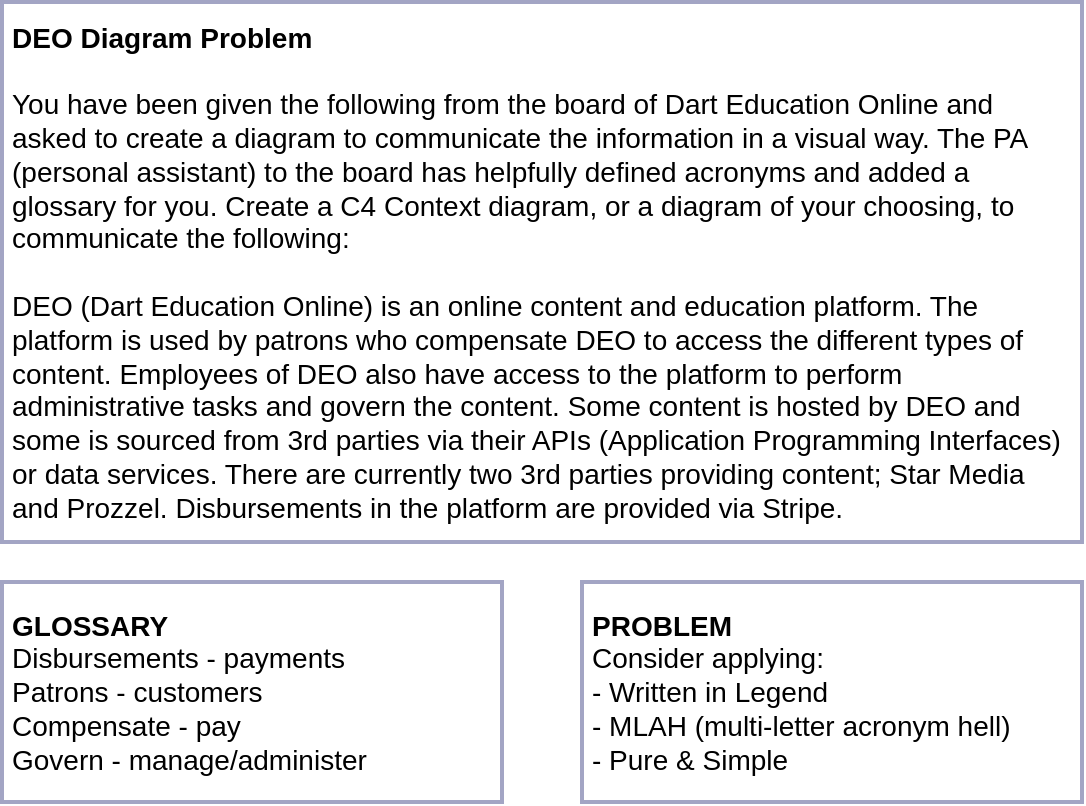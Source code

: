 <mxfile version="20.3.0" type="device" pages="3"><diagram id="9_NBo39wKxiC3d-9Q31j" name="Problem"><mxGraphModel dx="2066" dy="1212" grid="1" gridSize="10" guides="1" tooltips="1" connect="1" arrows="1" fold="1" page="1" pageScale="1" pageWidth="1600" pageHeight="900" math="0" shadow="0"><root><mxCell id="0"/><mxCell id="1" parent="0"/><mxCell id="HKipaxCj1adLmp1XqrRh-1" value="&lt;div&gt;&lt;b&gt;DEO Diagram Problem&lt;/b&gt;&lt;/div&gt;&lt;div&gt;&lt;br&gt;&lt;/div&gt;&lt;div&gt;You have been given the following from the board of Dart Education Online and asked to create a diagram to communicate the information in a visual way. The PA (personal assistant) to the board has helpfully defined acronyms and added a glossary for you. Create a C4 Context diagram, or a diagram of your choosing, to communicate the following:&lt;/div&gt;&lt;div&gt;&lt;br&gt;&lt;/div&gt;&lt;div&gt;DEO (Dart Education Online) is an online content and education platform. The platform is used by patrons who compensate DEO to access the different types of content. Employees of DEO also have access to the platform to perform administrative tasks and govern the content. Some content is hosted by DEO and some is sourced from 3rd parties via their APIs (Application Programming Interfaces) or data services. There are currently two 3rd parties providing content; Star Media and Prozzel. Disbursements in the platform are provided via Stripe.&lt;/div&gt;" style="rounded=0;whiteSpace=wrap;html=1;strokeColor=#A3A5C4;strokeWidth=2;fontSize=14;fillColor=default;align=left;spacingLeft=3;spacingRight=5;" parent="1" vertex="1"><mxGeometry x="20" y="20" width="540" height="270" as="geometry"/></mxCell><mxCell id="HKipaxCj1adLmp1XqrRh-2" value="&lt;div&gt;&lt;span style=&quot;background-color: initial;&quot;&gt;&lt;b&gt;GLOSSARY&lt;/b&gt;&lt;/span&gt;&lt;/div&gt;&lt;div&gt;Disbursements - payments&lt;/div&gt;&lt;div&gt;Patrons - customers&lt;/div&gt;&lt;div&gt;Compensate - pay&lt;/div&gt;&lt;div&gt;Govern - manage/administer&lt;/div&gt;" style="rounded=0;whiteSpace=wrap;html=1;strokeColor=#A3A5C4;strokeWidth=2;fontSize=14;fillColor=default;align=left;spacingLeft=3;" parent="1" vertex="1"><mxGeometry x="20" y="310" width="250" height="110" as="geometry"/></mxCell><mxCell id="HKipaxCj1adLmp1XqrRh-3" value="&lt;b style=&quot;&quot;&gt;PROBLEM&lt;/b&gt;&lt;br style=&quot;&quot;&gt;&lt;span style=&quot;&quot;&gt;Consider applying:&lt;br&gt;&lt;/span&gt;&lt;div style=&quot;&quot;&gt;- Written in Legend&lt;/div&gt;&lt;div style=&quot;&quot;&gt;- MLAH (multi-letter acronym hell)&lt;/div&gt;&lt;div style=&quot;&quot;&gt;- Pure &amp;amp; Simple&lt;/div&gt;" style="rounded=0;whiteSpace=wrap;html=1;strokeColor=#A3A5C4;strokeWidth=2;fontSize=14;fillColor=default;align=left;spacingLeft=3;" parent="1" vertex="1"><mxGeometry x="310" y="310" width="250" height="110" as="geometry"/></mxCell></root></mxGraphModel></diagram><diagram id="wcLVyKQoKObeIssjE0F6" name="Your-Solution"><mxGraphModel dx="2066" dy="1212" grid="1" gridSize="10" guides="1" tooltips="1" connect="1" arrows="1" fold="1" page="1" pageScale="1" pageWidth="1600" pageHeight="900" math="0" shadow="0"><root><mxCell id="0"/><mxCell id="1" parent="0"/></root></mxGraphModel></diagram><diagram id="SkMEfWbBPrwbVBV9tx4W" name="Example-Solution"><mxGraphModel dx="2066" dy="1212" grid="1" gridSize="10" guides="1" tooltips="1" connect="1" arrows="1" fold="1" page="1" pageScale="1" pageWidth="1600" pageHeight="900" math="0" shadow="0"><root><mxCell id="0"/><mxCell id="1" parent="0"/><mxCell id="ieSki19qrPGm5la_wclc-2" value="" style="group" parent="1" vertex="1" connectable="0"><mxGeometry x="500.0" y="460" width="240" height="140" as="geometry"/></mxCell><mxCell id="ieSki19qrPGm5la_wclc-3" value="" style="rounded=1;whiteSpace=wrap;html=1;strokeColor=#115DAA;fillColor=#1368BD;arcSize=6;" parent="ieSki19qrPGm5la_wclc-2" vertex="1"><mxGeometry width="240" height="140" as="geometry"/></mxCell><mxCell id="ieSki19qrPGm5la_wclc-4" value="Dart Education Online" style="text;html=1;strokeColor=none;fillColor=none;align=center;verticalAlign=top;whiteSpace=wrap;rounded=0;shadow=0;glass=0;labelBackgroundColor=none;labelBorderColor=none;sketch=0;fillStyle=auto;fontSize=16;fontColor=#FFFFFF;fontStyle=1;spacing=0;" parent="ieSki19qrPGm5la_wclc-2" vertex="1"><mxGeometry y="30" width="240" height="30" as="geometry"/></mxCell><mxCell id="ieSki19qrPGm5la_wclc-5" value="[Software System]" style="text;html=1;strokeColor=none;fillColor=none;align=center;verticalAlign=top;whiteSpace=wrap;rounded=0;shadow=0;glass=0;labelBackgroundColor=none;labelBorderColor=none;sketch=0;fillStyle=auto;fontSize=11;fontColor=#FFFFFF;fontStyle=0;spacing=0;" parent="ieSki19qrPGm5la_wclc-2" vertex="1"><mxGeometry y="50" width="240" height="25" as="geometry"/></mxCell><mxCell id="ieSki19qrPGm5la_wclc-6" value="Online content and education platform." style="text;html=1;strokeColor=none;fillColor=none;align=center;verticalAlign=top;whiteSpace=wrap;rounded=0;shadow=0;glass=0;labelBackgroundColor=none;labelBorderColor=none;sketch=0;fillStyle=auto;fontSize=11;fontColor=#E6E6E6;fontStyle=0;spacing=0;" parent="ieSki19qrPGm5la_wclc-2" vertex="1"><mxGeometry y="80" width="240" height="40" as="geometry"/></mxCell><mxCell id="ieSki19qrPGm5la_wclc-7" value="" style="group" parent="1" vertex="1" connectable="0"><mxGeometry x="20.0" y="460" width="240" height="140" as="geometry"/></mxCell><mxCell id="ieSki19qrPGm5la_wclc-8" value="" style="rounded=1;whiteSpace=wrap;html=1;strokeColor=#898A8A;fillColor=#999999;arcSize=6;" parent="ieSki19qrPGm5la_wclc-7" vertex="1"><mxGeometry width="240" height="140" as="geometry"/></mxCell><mxCell id="ieSki19qrPGm5la_wclc-9" value="Stripe" style="text;html=1;strokeColor=none;fillColor=none;align=center;verticalAlign=top;whiteSpace=wrap;rounded=0;shadow=0;glass=0;labelBackgroundColor=none;labelBorderColor=none;sketch=0;fillStyle=auto;fontSize=16;fontColor=#FFFFFF;fontStyle=1;spacing=0;" parent="ieSki19qrPGm5la_wclc-7" vertex="1"><mxGeometry y="30" width="240" height="30" as="geometry"/></mxCell><mxCell id="ieSki19qrPGm5la_wclc-10" value="[Software System]" style="text;html=1;strokeColor=none;fillColor=none;align=center;verticalAlign=top;whiteSpace=wrap;rounded=0;shadow=0;glass=0;labelBackgroundColor=none;labelBorderColor=none;sketch=0;fillStyle=auto;fontSize=11;fontColor=#FFFFFF;fontStyle=0;spacing=0;" parent="ieSki19qrPGm5la_wclc-7" vertex="1"><mxGeometry y="50" width="240" height="25" as="geometry"/></mxCell><mxCell id="ieSki19qrPGm5la_wclc-11" value="Payment platform allowing users of Dart Education Online to make payments for&lt;br&gt;services on the platform." style="text;html=1;strokeColor=none;fillColor=none;align=center;verticalAlign=top;whiteSpace=wrap;rounded=0;shadow=0;glass=0;labelBackgroundColor=none;labelBorderColor=none;sketch=0;fillStyle=auto;fontSize=11;fontColor=#E6E6E6;fontStyle=0;spacing=0;" parent="ieSki19qrPGm5la_wclc-7" vertex="1"><mxGeometry y="80" width="240" height="40" as="geometry"/></mxCell><mxCell id="ieSki19qrPGm5la_wclc-12" value="" style="group" parent="1" vertex="1" connectable="0"><mxGeometry x="980" y="220" width="240" height="140" as="geometry"/></mxCell><mxCell id="ieSki19qrPGm5la_wclc-13" value="" style="rounded=1;whiteSpace=wrap;html=1;strokeColor=#898A8A;fillColor=#999999;arcSize=6;" parent="ieSki19qrPGm5la_wclc-12" vertex="1"><mxGeometry width="240" height="140" as="geometry"/></mxCell><mxCell id="ieSki19qrPGm5la_wclc-14" value="Star Media" style="text;html=1;strokeColor=none;fillColor=none;align=center;verticalAlign=top;whiteSpace=wrap;rounded=0;shadow=0;glass=0;labelBackgroundColor=none;labelBorderColor=none;sketch=0;fillStyle=auto;fontSize=16;fontColor=#FFFFFF;fontStyle=1;spacing=0;" parent="ieSki19qrPGm5la_wclc-12" vertex="1"><mxGeometry y="30" width="240" height="30" as="geometry"/></mxCell><mxCell id="ieSki19qrPGm5la_wclc-15" value="[Software System]" style="text;html=1;strokeColor=none;fillColor=none;align=center;verticalAlign=top;whiteSpace=wrap;rounded=0;shadow=0;glass=0;labelBackgroundColor=none;labelBorderColor=none;sketch=0;fillStyle=auto;fontSize=11;fontColor=#FFFFFF;fontStyle=0;spacing=0;" parent="ieSki19qrPGm5la_wclc-12" vertex="1"><mxGeometry y="50" width="240" height="25" as="geometry"/></mxCell><mxCell id="ieSki19qrPGm5la_wclc-16" value="Content provider for the Dart Education&lt;br&gt;Online platform." style="text;html=1;strokeColor=none;fillColor=none;align=center;verticalAlign=top;whiteSpace=wrap;rounded=0;shadow=0;glass=0;labelBackgroundColor=none;labelBorderColor=none;sketch=0;fillStyle=auto;fontSize=11;fontColor=#E6E6E6;fontStyle=0;spacing=0;" parent="ieSki19qrPGm5la_wclc-12" vertex="1"><mxGeometry y="80" width="240" height="40" as="geometry"/></mxCell><mxCell id="ieSki19qrPGm5la_wclc-17" value="" style="group" parent="1" vertex="1" connectable="0"><mxGeometry x="980" y="700" width="240" height="140" as="geometry"/></mxCell><mxCell id="ieSki19qrPGm5la_wclc-18" value="" style="rounded=1;whiteSpace=wrap;html=1;strokeColor=#898A8A;fillColor=#999999;arcSize=6;" parent="ieSki19qrPGm5la_wclc-17" vertex="1"><mxGeometry width="240" height="140" as="geometry"/></mxCell><mxCell id="ieSki19qrPGm5la_wclc-19" value="Prozzel" style="text;html=1;strokeColor=none;fillColor=none;align=center;verticalAlign=top;whiteSpace=wrap;rounded=0;shadow=0;glass=0;labelBackgroundColor=none;labelBorderColor=none;sketch=0;fillStyle=auto;fontSize=16;fontColor=#FFFFFF;fontStyle=1;spacing=0;" parent="ieSki19qrPGm5la_wclc-17" vertex="1"><mxGeometry y="30" width="240" height="30" as="geometry"/></mxCell><mxCell id="ieSki19qrPGm5la_wclc-20" value="[Software System]" style="text;html=1;strokeColor=none;fillColor=none;align=center;verticalAlign=top;whiteSpace=wrap;rounded=0;shadow=0;glass=0;labelBackgroundColor=none;labelBorderColor=none;sketch=0;fillStyle=auto;fontSize=11;fontColor=#FFFFFF;fontStyle=0;spacing=0;" parent="ieSki19qrPGm5la_wclc-17" vertex="1"><mxGeometry y="50" width="240" height="25" as="geometry"/></mxCell><mxCell id="ieSki19qrPGm5la_wclc-21" value="Content provider for the Dart Education&lt;br&gt;Online platform." style="text;html=1;strokeColor=none;fillColor=none;align=center;verticalAlign=top;whiteSpace=wrap;rounded=0;shadow=0;glass=0;labelBackgroundColor=none;labelBorderColor=none;sketch=0;fillStyle=auto;fontSize=11;fontColor=#E6E6E6;fontStyle=0;spacing=0;" parent="ieSki19qrPGm5la_wclc-17" vertex="1"><mxGeometry y="80" width="240" height="40" as="geometry"/></mxCell><mxCell id="ieSki19qrPGm5la_wclc-24" style="edgeStyle=orthogonalEdgeStyle;rounded=0;orthogonalLoop=1;jettySize=auto;html=1;" parent="1" source="ieSki19qrPGm5la_wclc-22" target="ieSki19qrPGm5la_wclc-3" edge="1"><mxGeometry relative="1" as="geometry"/></mxCell><mxCell id="ieSki19qrPGm5la_wclc-30" value="accesses content &amp;amp;&lt;br&gt;pays for access using" style="edgeLabel;html=1;align=center;verticalAlign=middle;resizable=0;points=[];fontSize=12;" parent="ieSki19qrPGm5la_wclc-24" vertex="1" connectable="0"><mxGeometry x="-0.36" relative="1" as="geometry"><mxPoint y="8" as="offset"/></mxGeometry></mxCell><object placeholders="1" c4Name="Customer" c4Type="Person" c4Description="Paying user of Dart Education Online." label="&lt;font style=&quot;font-size: 16px&quot;&gt;&lt;b&gt;%c4Name%&lt;/b&gt;&lt;/font&gt;&lt;div&gt;[%c4Type%]&lt;/div&gt;&lt;br&gt;&lt;div&gt;&lt;font style=&quot;font-size: 11px&quot;&gt;&lt;font color=&quot;#cccccc&quot;&gt;%c4Description%&lt;/font&gt;&lt;/div&gt;" id="ieSki19qrPGm5la_wclc-22"><mxCell style="html=1;fontSize=11;dashed=0;whitespace=wrap;fillColor=#083F75;strokeColor=#06315C;fontColor=#ffffff;shape=mxgraph.c4.person2;align=center;metaEdit=1;points=[[0.5,0,0],[1,0.5,0],[1,0.75,0],[0.75,1,0],[0.5,1,0],[0.25,1,0],[0,0.75,0],[0,0.5,0]];resizable=0;" parent="1" vertex="1"><mxGeometry x="520" y="180" width="200" height="180" as="geometry"/></mxCell></object><mxCell id="ieSki19qrPGm5la_wclc-25" style="edgeStyle=orthogonalEdgeStyle;rounded=0;orthogonalLoop=1;jettySize=auto;html=1;" parent="1" source="ieSki19qrPGm5la_wclc-23" target="ieSki19qrPGm5la_wclc-3" edge="1"><mxGeometry relative="1" as="geometry"/></mxCell><mxCell id="ieSki19qrPGm5la_wclc-31" value="performs admin &amp;amp; &lt;br&gt;management tasks using" style="edgeLabel;html=1;align=center;verticalAlign=middle;resizable=0;points=[];fontSize=12;" parent="ieSki19qrPGm5la_wclc-25" vertex="1" connectable="0"><mxGeometry x="-0.073" y="-1" relative="1" as="geometry"><mxPoint x="-1" y="6" as="offset"/></mxGeometry></mxCell><object placeholders="1" c4Name="Employee" c4Type="Person" c4Description="User employed by Dart Education Online." label="&lt;font style=&quot;font-size: 16px&quot;&gt;&lt;b&gt;%c4Name%&lt;/b&gt;&lt;/font&gt;&lt;div&gt;[%c4Type%]&lt;/div&gt;&lt;br&gt;&lt;div&gt;&lt;font style=&quot;font-size: 11px&quot;&gt;&lt;font color=&quot;#cccccc&quot;&gt;%c4Description%&lt;/font&gt;&lt;/div&gt;" id="ieSki19qrPGm5la_wclc-23"><mxCell style="html=1;fontSize=11;dashed=0;whitespace=wrap;fillColor=#083F75;strokeColor=#06315C;fontColor=#ffffff;shape=mxgraph.c4.person2;align=center;metaEdit=1;points=[[0.5,0,0],[1,0.5,0],[1,0.75,0],[0.75,1,0],[0.5,1,0],[0.25,1,0],[0,0.75,0],[0,0.5,0]];resizable=0;" parent="1" vertex="1"><mxGeometry x="520" y="700" width="200" height="180" as="geometry"/></mxCell></object><mxCell id="ieSki19qrPGm5la_wclc-26" style="edgeStyle=orthogonalEdgeStyle;rounded=0;orthogonalLoop=1;jettySize=auto;html=1;exitX=1;exitY=0.25;exitDx=0;exitDy=0;" parent="1" source="ieSki19qrPGm5la_wclc-3" target="ieSki19qrPGm5la_wclc-13" edge="1"><mxGeometry relative="1" as="geometry"/></mxCell><mxCell id="ieSki19qrPGm5la_wclc-32" value="accesses content&lt;br&gt;from" style="edgeLabel;html=1;align=center;verticalAlign=middle;resizable=0;points=[];fontSize=12;" parent="ieSki19qrPGm5la_wclc-26" vertex="1" connectable="0"><mxGeometry x="0.839" relative="1" as="geometry"><mxPoint y="10" as="offset"/></mxGeometry></mxCell><mxCell id="ieSki19qrPGm5la_wclc-27" style="edgeStyle=orthogonalEdgeStyle;rounded=0;orthogonalLoop=1;jettySize=auto;html=1;exitX=1;exitY=0.75;exitDx=0;exitDy=0;" parent="1" source="ieSki19qrPGm5la_wclc-3" target="ieSki19qrPGm5la_wclc-18" edge="1"><mxGeometry relative="1" as="geometry"/></mxCell><mxCell id="ieSki19qrPGm5la_wclc-33" value="&lt;span style=&quot;color: rgba(0, 0, 0, 0); font-family: monospace; font-size: 0px; text-align: start; background-color: rgb(248, 249, 250);&quot;&gt;%3CmxGraphModel%3E%3Croot%3E%3CmxCell%20id%3D%220%22%2F%3E%3CmxCell%20id%3D%221%22%20parent%3D%220%22%2F%3E%3Cobject%20placeholders%3D%221%22%20c4Name%3D%22Customer%22%20c4Type%3D%22Person%22%20c4Description%3D%22Paying%20user%20of%20Dart%20Education%20Online.%22%20label%3D%22%26lt%3Bfont%20style%3D%26quot%3Bfont-size%3A%2016px%26quot%3B%26gt%3B%26lt%3Bb%26gt%3B%25c4Name%25%26lt%3B%2Fb%26gt%3B%26lt%3B%2Ffont%26gt%3B%26lt%3Bdiv%26gt%3B%5B%25c4Type%25%5D%26lt%3B%2Fdiv%26gt%3B%26lt%3Bbr%26gt%3B%26lt%3Bdiv%26gt%3B%26lt%3Bfont%20style%3D%26quot%3Bfont-size%3A%2011px%26quot%3B%26gt%3B%26lt%3Bfont%20color%3D%26quot%3B%23cccccc%26quot%3B%26gt%3B%25c4Description%25%26lt%3B%2Ffont%26gt%3B%26lt%3B%2Fdiv%26gt%3B%22%20id%3D%222%22%3E%3CmxCell%20style%3D%22html%3D1%3BfontSize%3D11%3Bdashed%3D0%3Bwhitespace%3Dwrap%3BfillColor%3D%23083F75%3BstrokeColor%3D%2306315C%3BfontColor%3D%23ffffff%3Bshape%3Dmxgraph.c4.person2%3Balign%3Dcenter%3BmetaEdit%3D1%3Bpoints%3D%5B%5B0.5%2C0%2C0%5D%2C%5B1%2C0.5%2C0%5D%2C%5B1%2C0.75%2C0%5D%2C%5B0.75%2C1%2C0%5D%2C%5B0.5%2C1%2C0%5D%2C%5B0.25%2C1%2C0%5D%2C%5B0%2C0.75%2C0%5D%2C%5B0%2C0.5%2C0%5D%5D%3Bresizable%3D0%3B%22%20vertex%3D%221%22%20parent%3D%221%22%3E%3CmxGeometry%20x%3D%22660%22%20y%3D%2260%22%20width%3D%22200%22%20height%3D%22180%22%20as%3D%22geometry%22%2F%3E%3C%2FmxCell%3E%3C%2Fobject%3E%3C%2Froot%3E%3C%2FmxGraphModel%3E&lt;/span&gt;" style="edgeLabel;html=1;align=center;verticalAlign=middle;resizable=0;points=[];" parent="ieSki19qrPGm5la_wclc-27" vertex="1" connectable="0"><mxGeometry x="0.748" y="1" relative="1" as="geometry"><mxPoint as="offset"/></mxGeometry></mxCell><mxCell id="ieSki19qrPGm5la_wclc-34" value="accesses content&lt;br&gt;from" style="edgeLabel;html=1;align=center;verticalAlign=middle;resizable=0;points=[];fontSize=12;" parent="ieSki19qrPGm5la_wclc-27" vertex="1" connectable="0"><mxGeometry x="0.73" y="3" relative="1" as="geometry"><mxPoint x="-3" y="18" as="offset"/></mxGeometry></mxCell><mxCell id="ieSki19qrPGm5la_wclc-28" style="edgeStyle=orthogonalEdgeStyle;rounded=0;orthogonalLoop=1;jettySize=auto;html=1;" parent="1" source="ieSki19qrPGm5la_wclc-3" target="ieSki19qrPGm5la_wclc-8" edge="1"><mxGeometry relative="1" as="geometry"/></mxCell><mxCell id="ieSki19qrPGm5la_wclc-29" value="takes payment&lt;br&gt;from Customer using" style="edgeLabel;html=1;align=center;verticalAlign=middle;resizable=0;points=[];fontSize=12;" parent="ieSki19qrPGm5la_wclc-28" vertex="1" connectable="0"><mxGeometry x="0.48" y="-1" relative="1" as="geometry"><mxPoint x="55" y="1" as="offset"/></mxGeometry></mxCell><mxCell id="ieSki19qrPGm5la_wclc-35" value="&lt;div style=&quot;&quot;&gt;&lt;span style=&quot;font-size: 16px; background-color: initial;&quot;&gt;&lt;b&gt;System Context Diagram for Dart Education Online (DEO)&lt;/b&gt;&lt;/span&gt;&lt;/div&gt;&lt;div style=&quot;&quot;&gt;&lt;span style=&quot;background-color: initial;&quot;&gt;&lt;font style=&quot;font-size: 14px;&quot;&gt;Showing the high-level interactions with the DEO system.&lt;/font&gt;&lt;/span&gt;&lt;/div&gt;" style="text;html=1;align=left;verticalAlign=middle;resizable=0;points=[];autosize=1;strokeColor=none;fillColor=none;fontSize=12;" parent="1" vertex="1"><mxGeometry x="20" y="830" width="460" height="50" as="geometry"/></mxCell><mxCell id="yMjxLwXS_YpbhNUr9eKE-1" value="&lt;b&gt;EXAMPLE SOLUTION&lt;br&gt;&lt;/b&gt;Applied:&lt;br&gt;&lt;div&gt;- Written in Legend&lt;/div&gt;&lt;div&gt;- MLAH (multi-letter acronym hell)&lt;/div&gt;&lt;div&gt;- Pure &amp;amp; Simple&lt;/div&gt;" style="text;html=1;align=left;verticalAlign=middle;resizable=0;points=[];autosize=1;strokeColor=none;fillColor=none;" parent="1" vertex="1"><mxGeometry x="20" y="180" width="200" height="90" as="geometry"/></mxCell><mxCell id="Wx_tsF7DZnJuvrc0EAhH-22" value="" style="group" parent="1" vertex="1" connectable="0"><mxGeometry x="1370" y="10" width="220" height="645" as="geometry"/></mxCell><mxCell id="Wx_tsF7DZnJuvrc0EAhH-19" value="" style="rounded=0;whiteSpace=wrap;html=1;fontSize=16;fillColor=none;strokeWidth=2;strokeColor=#A3A5C4;" parent="Wx_tsF7DZnJuvrc0EAhH-22" vertex="1"><mxGeometry y="15" width="220" height="630" as="geometry"/></mxCell><object placeholders="1" c4Name="{name}" c4Type="Person" c4Description="{description}" label="&lt;font style=&quot;font-size: 16px&quot;&gt;&lt;b&gt;%c4Name%&lt;/b&gt;&lt;/font&gt;&lt;div&gt;[%c4Type%]&lt;/div&gt;&lt;br&gt;&lt;div&gt;&lt;font style=&quot;font-size: 11px&quot;&gt;&lt;font color=&quot;#cccccc&quot;&gt;%c4Description%&lt;/font&gt;&lt;/div&gt;" id="Wx_tsF7DZnJuvrc0EAhH-1"><mxCell style="html=1;fontSize=11;dashed=0;whitespace=wrap;fillColor=#083F75;strokeColor=#06315C;fontColor=#ffffff;shape=mxgraph.c4.person2;align=center;metaEdit=1;points=[[0.5,0,0],[1,0.5,0],[1,0.75,0],[0.75,1,0],[0.5,1,0],[0.25,1,0],[0,0.75,0],[0,0.5,0]];resizable=0;" parent="Wx_tsF7DZnJuvrc0EAhH-22" vertex="1"><mxGeometry x="10" y="35" width="200" height="180" as="geometry"/></mxCell></object><mxCell id="Wx_tsF7DZnJuvrc0EAhH-2" value="" style="group" parent="Wx_tsF7DZnJuvrc0EAhH-22" vertex="1" connectable="0"><mxGeometry x="10" y="265" width="200" height="110" as="geometry"/></mxCell><mxCell id="Wx_tsF7DZnJuvrc0EAhH-3" value="" style="rounded=1;whiteSpace=wrap;html=1;strokeColor=#898A8A;fillColor=#999999;arcSize=6;" parent="Wx_tsF7DZnJuvrc0EAhH-2" vertex="1"><mxGeometry width="200" height="110" as="geometry"/></mxCell><mxCell id="Wx_tsF7DZnJuvrc0EAhH-4" value="{name}" style="text;html=1;strokeColor=none;fillColor=none;align=center;verticalAlign=top;whiteSpace=wrap;rounded=0;shadow=0;glass=0;labelBackgroundColor=none;labelBorderColor=none;sketch=0;fillStyle=auto;fontSize=16;fontColor=#FFFFFF;fontStyle=1;spacing=0;" parent="Wx_tsF7DZnJuvrc0EAhH-2" vertex="1"><mxGeometry y="23.571" width="200" height="23.571" as="geometry"/></mxCell><mxCell id="Wx_tsF7DZnJuvrc0EAhH-5" value="[Software System]" style="text;html=1;strokeColor=none;fillColor=none;align=center;verticalAlign=top;whiteSpace=wrap;rounded=0;shadow=0;glass=0;labelBackgroundColor=none;labelBorderColor=none;sketch=0;fillStyle=auto;fontSize=11;fontColor=#FFFFFF;fontStyle=0;spacing=0;" parent="Wx_tsF7DZnJuvrc0EAhH-2" vertex="1"><mxGeometry y="39.286" width="200" height="19.643" as="geometry"/></mxCell><mxCell id="Wx_tsF7DZnJuvrc0EAhH-6" value="{description}" style="text;html=1;strokeColor=none;fillColor=none;align=center;verticalAlign=top;whiteSpace=wrap;rounded=0;shadow=0;glass=0;labelBackgroundColor=none;labelBorderColor=none;sketch=0;fillStyle=auto;fontSize=11;fontColor=#E6E6E6;fontStyle=0;spacing=0;" parent="Wx_tsF7DZnJuvrc0EAhH-2" vertex="1"><mxGeometry y="62.857" width="200" height="31.429" as="geometry"/></mxCell><mxCell id="Wx_tsF7DZnJuvrc0EAhH-7" value="" style="group" parent="Wx_tsF7DZnJuvrc0EAhH-22" vertex="1" connectable="0"><mxGeometry x="10" y="425" width="200" height="110" as="geometry"/></mxCell><mxCell id="Wx_tsF7DZnJuvrc0EAhH-8" value="" style="rounded=1;whiteSpace=wrap;html=1;strokeColor=#115DAA;fillColor=#1368BD;arcSize=6;" parent="Wx_tsF7DZnJuvrc0EAhH-7" vertex="1"><mxGeometry width="200" height="110" as="geometry"/></mxCell><mxCell id="Wx_tsF7DZnJuvrc0EAhH-9" value="{name}" style="text;html=1;strokeColor=none;fillColor=none;align=center;verticalAlign=top;whiteSpace=wrap;rounded=0;shadow=0;glass=0;labelBackgroundColor=none;labelBorderColor=none;sketch=0;fillStyle=auto;fontSize=16;fontColor=#FFFFFF;fontStyle=1;spacing=0;" parent="Wx_tsF7DZnJuvrc0EAhH-7" vertex="1"><mxGeometry y="23.571" width="200" height="23.571" as="geometry"/></mxCell><mxCell id="Wx_tsF7DZnJuvrc0EAhH-10" value="[Software System]" style="text;html=1;strokeColor=none;fillColor=none;align=center;verticalAlign=top;whiteSpace=wrap;rounded=0;shadow=0;glass=0;labelBackgroundColor=none;labelBorderColor=none;sketch=0;fillStyle=auto;fontSize=11;fontColor=#FFFFFF;fontStyle=0;spacing=0;" parent="Wx_tsF7DZnJuvrc0EAhH-7" vertex="1"><mxGeometry y="39.286" width="200" height="19.643" as="geometry"/></mxCell><mxCell id="Wx_tsF7DZnJuvrc0EAhH-11" value="{description}" style="text;html=1;strokeColor=none;fillColor=none;align=center;verticalAlign=top;whiteSpace=wrap;rounded=0;shadow=0;glass=0;labelBackgroundColor=none;labelBorderColor=none;sketch=0;fillStyle=auto;fontSize=11;fontColor=#E6E6E6;fontStyle=0;spacing=0;" parent="Wx_tsF7DZnJuvrc0EAhH-7" vertex="1"><mxGeometry y="62.857" width="200" height="31.429" as="geometry"/></mxCell><mxCell id="Wx_tsF7DZnJuvrc0EAhH-12" value="" style="endArrow=classic;html=1;rounded=0;fontSize=16;" parent="Wx_tsF7DZnJuvrc0EAhH-22" edge="1"><mxGeometry width="50" height="50" relative="1" as="geometry"><mxPoint x="10" y="595" as="sourcePoint"/><mxPoint x="210" y="595" as="targetPoint"/></mxGeometry></mxCell><mxCell id="Wx_tsF7DZnJuvrc0EAhH-13" value="&amp;nbsp;{description}&amp;nbsp;" style="edgeLabel;html=1;align=center;verticalAlign=middle;resizable=0;points=[];fontSize=13;" parent="Wx_tsF7DZnJuvrc0EAhH-12" vertex="1" connectable="0"><mxGeometry x="-0.174" relative="1" as="geometry"><mxPoint x="17" as="offset"/></mxGeometry></mxCell><mxCell id="Wx_tsF7DZnJuvrc0EAhH-14" value="Relationship" style="text;html=1;align=center;verticalAlign=middle;resizable=0;points=[];autosize=1;strokeColor=none;fillColor=none;fontSize=14;" parent="Wx_tsF7DZnJuvrc0EAhH-22" vertex="1"><mxGeometry x="60" y="615" width="100" height="30" as="geometry"/></mxCell><mxCell id="Wx_tsF7DZnJuvrc0EAhH-15" value="Internal software system" style="text;html=1;align=center;verticalAlign=middle;resizable=0;points=[];autosize=1;strokeColor=none;fillColor=none;fontSize=14;" parent="Wx_tsF7DZnJuvrc0EAhH-22" vertex="1"><mxGeometry x="20" y="535" width="180" height="30" as="geometry"/></mxCell><mxCell id="Wx_tsF7DZnJuvrc0EAhH-16" value="External software system" style="text;html=1;align=center;verticalAlign=middle;resizable=0;points=[];autosize=1;strokeColor=none;fillColor=none;fontSize=14;" parent="Wx_tsF7DZnJuvrc0EAhH-22" vertex="1"><mxGeometry x="20" y="375" width="180" height="30" as="geometry"/></mxCell><mxCell id="Wx_tsF7DZnJuvrc0EAhH-17" value="Person / Actor" style="text;html=1;align=center;verticalAlign=middle;resizable=0;points=[];autosize=1;strokeColor=none;fillColor=none;fontSize=14;" parent="Wx_tsF7DZnJuvrc0EAhH-22" vertex="1"><mxGeometry x="55" y="215" width="110" height="30" as="geometry"/></mxCell><mxCell id="Wx_tsF7DZnJuvrc0EAhH-21" value="" style="group" parent="Wx_tsF7DZnJuvrc0EAhH-22" vertex="1" connectable="0"><mxGeometry x="85" width="50" height="30" as="geometry"/></mxCell><mxCell id="Wx_tsF7DZnJuvrc0EAhH-20" value="" style="rounded=0;whiteSpace=wrap;html=1;strokeColor=none;strokeWidth=2;fontSize=16;fillColor=default;" parent="Wx_tsF7DZnJuvrc0EAhH-21" vertex="1"><mxGeometry x="5" y="5" width="40" height="20" as="geometry"/></mxCell><mxCell id="Wx_tsF7DZnJuvrc0EAhH-18" value="Key" style="text;html=1;align=center;verticalAlign=middle;resizable=0;points=[];autosize=1;strokeColor=none;fillColor=none;fontSize=16;" parent="Wx_tsF7DZnJuvrc0EAhH-21" vertex="1"><mxGeometry width="50" height="30" as="geometry"/></mxCell></root></mxGraphModel></diagram></mxfile>
